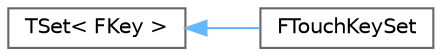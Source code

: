digraph "Graphical Class Hierarchy"
{
 // INTERACTIVE_SVG=YES
 // LATEX_PDF_SIZE
  bgcolor="transparent";
  edge [fontname=Helvetica,fontsize=10,labelfontname=Helvetica,labelfontsize=10];
  node [fontname=Helvetica,fontsize=10,shape=box,height=0.2,width=0.4];
  rankdir="LR";
  Node0 [id="Node000000",label="TSet\< FKey \>",height=0.2,width=0.4,color="grey40", fillcolor="white", style="filled",URL="$d5/d15/classTSet.html",tooltip=" "];
  Node0 -> Node1 [id="edge8387_Node000000_Node000001",dir="back",color="steelblue1",style="solid",tooltip=" "];
  Node1 [id="Node000001",label="FTouchKeySet",height=0.2,width=0.4,color="grey40", fillcolor="white", style="filled",URL="$d0/d8d/classFTouchKeySet.html",tooltip="Helper class to auto-populate a set with the set of \"keys\" a touch represents."];
}
